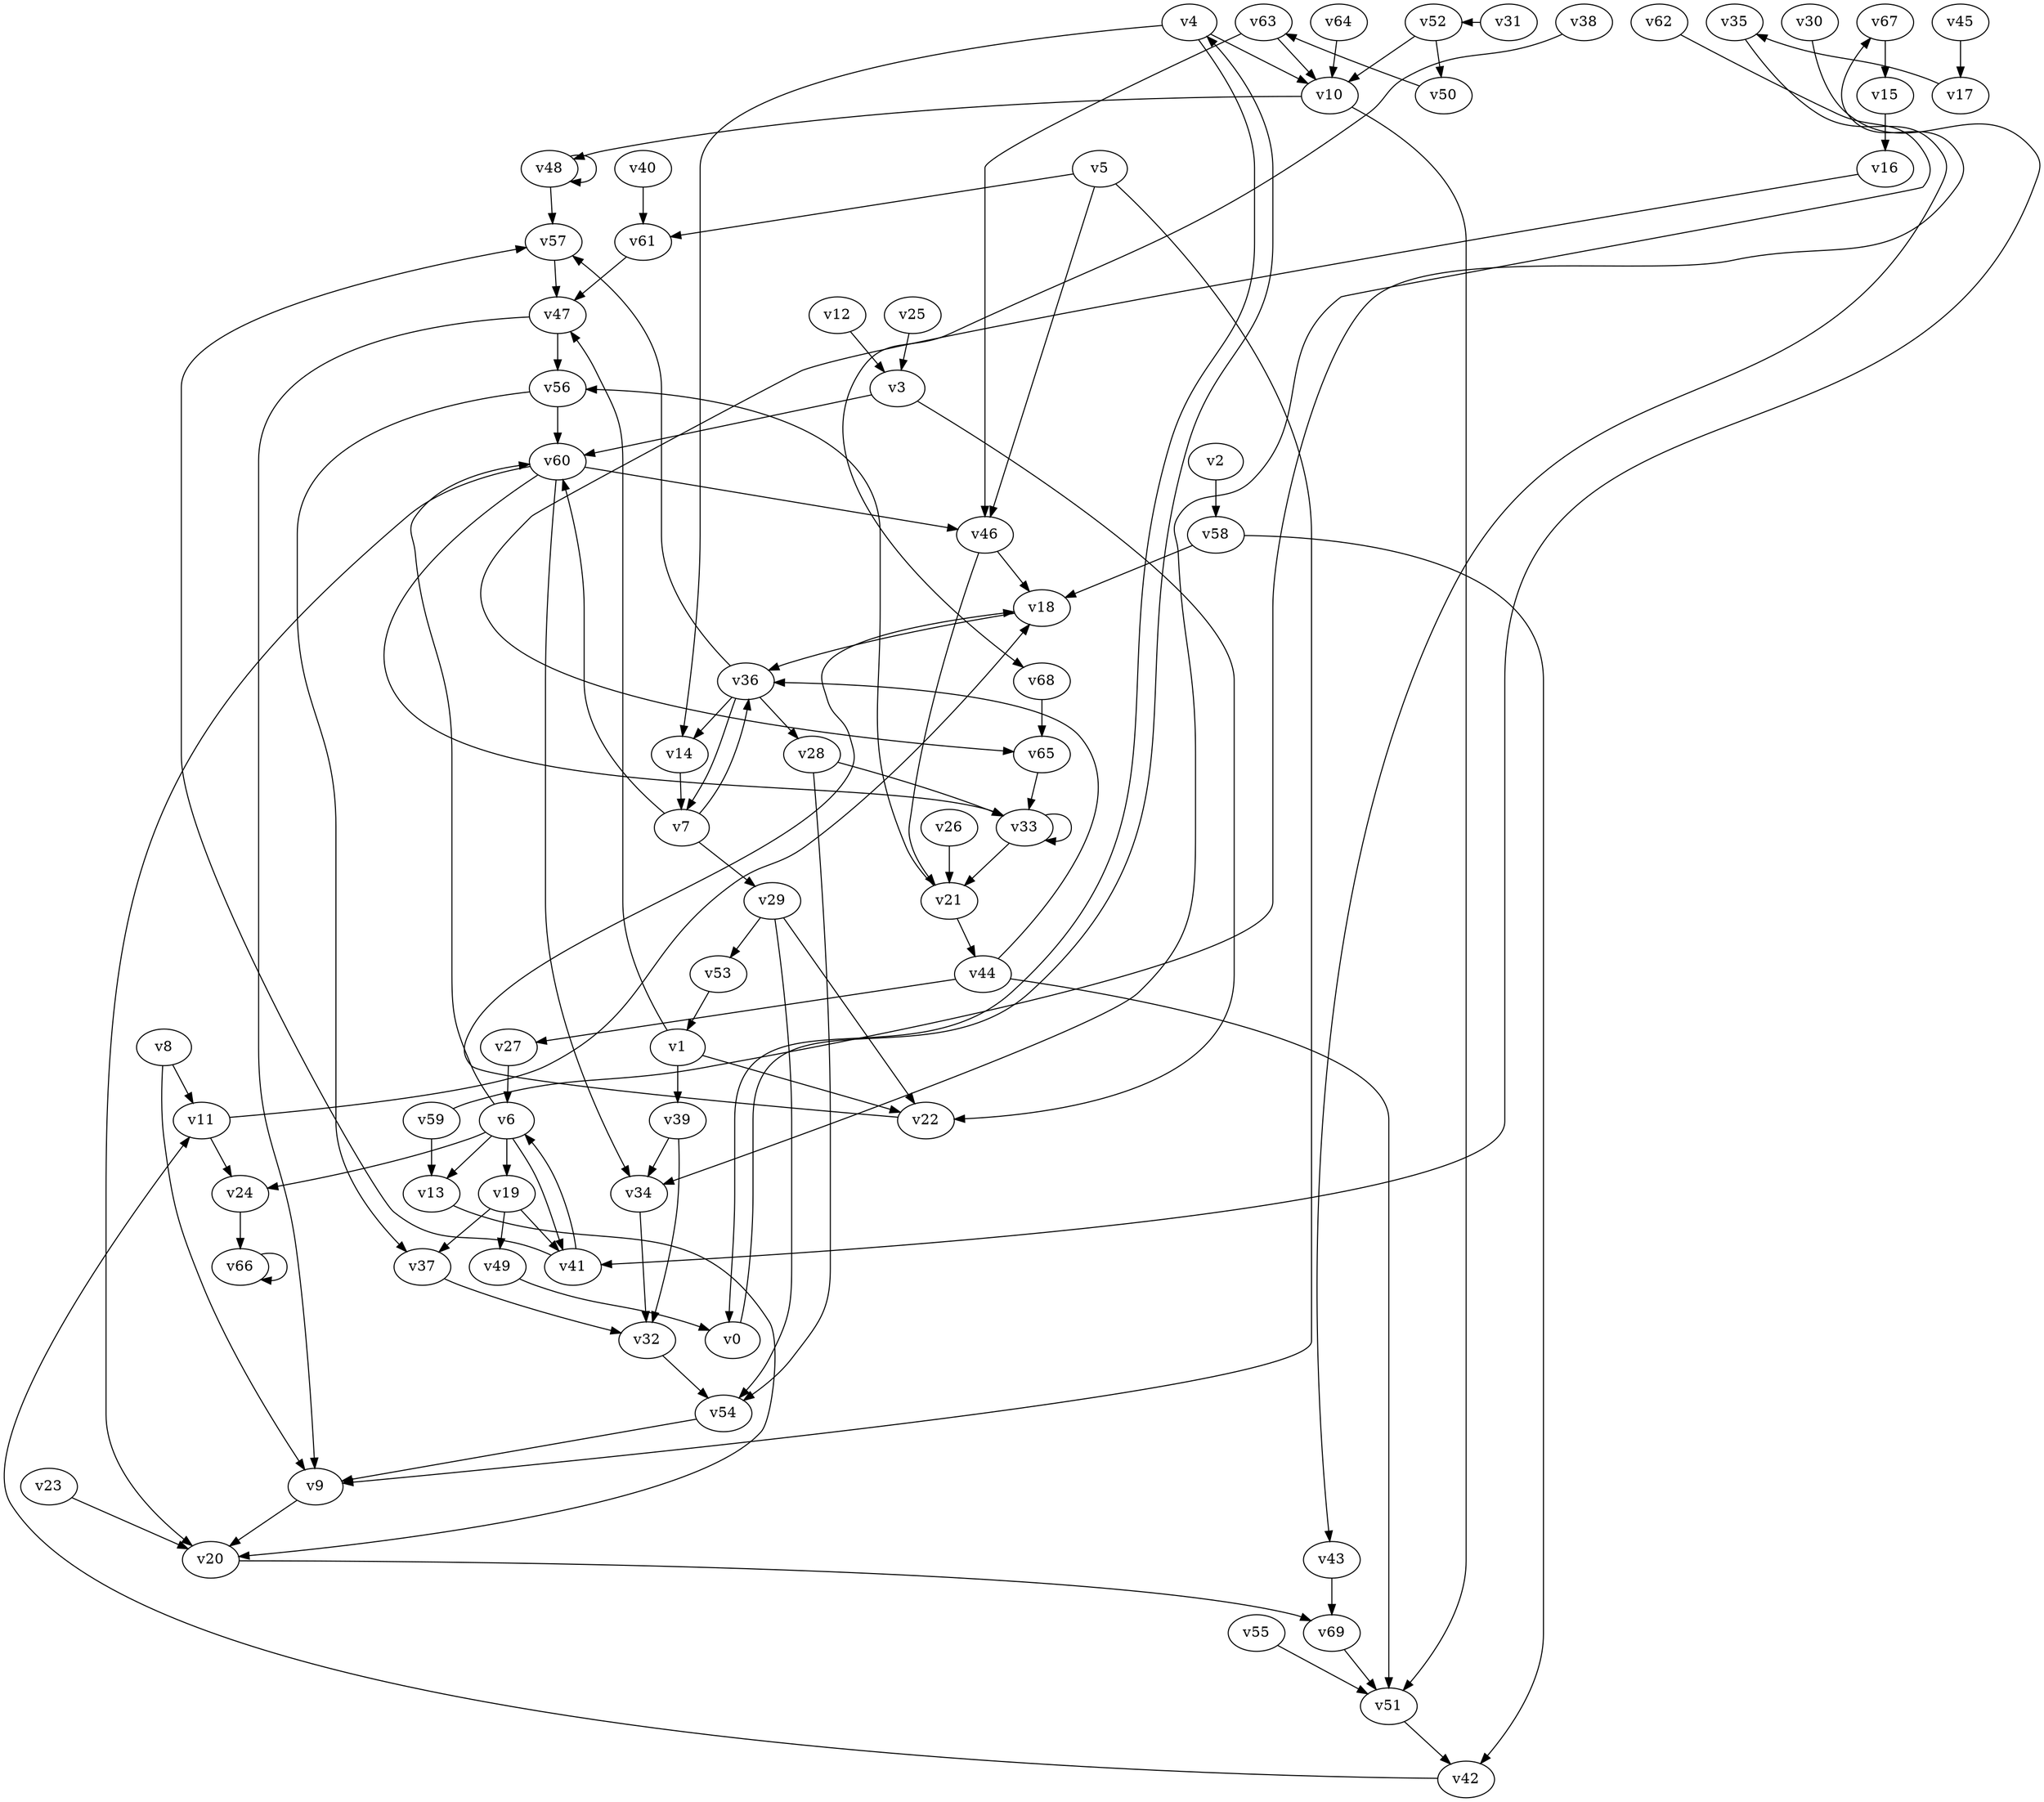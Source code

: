 // Benchmark game 93 - 70 vertices
// time_bound: 15
// targets: v3
digraph G {
    v0 [name="v0", player=1];
    v1 [name="v1", player=1];
    v2 [name="v2", player=0];
    v3 [name="v3", player=0, target=1];
    v4 [name="v4", player=0];
    v5 [name="v5", player=0];
    v6 [name="v6", player=0];
    v7 [name="v7", player=0];
    v8 [name="v8", player=1];
    v9 [name="v9", player=1];
    v10 [name="v10", player=1];
    v11 [name="v11", player=1];
    v12 [name="v12", player=1];
    v13 [name="v13", player=1];
    v14 [name="v14", player=0];
    v15 [name="v15", player=0];
    v16 [name="v16", player=1];
    v17 [name="v17", player=1];
    v18 [name="v18", player=1];
    v19 [name="v19", player=1];
    v20 [name="v20", player=1];
    v21 [name="v21", player=1];
    v22 [name="v22", player=0];
    v23 [name="v23", player=0];
    v24 [name="v24", player=1];
    v25 [name="v25", player=0];
    v26 [name="v26", player=1];
    v27 [name="v27", player=1];
    v28 [name="v28", player=0];
    v29 [name="v29", player=1];
    v30 [name="v30", player=1];
    v31 [name="v31", player=1];
    v32 [name="v32", player=1];
    v33 [name="v33", player=0];
    v34 [name="v34", player=0];
    v35 [name="v35", player=0];
    v36 [name="v36", player=1];
    v37 [name="v37", player=1];
    v38 [name="v38", player=0];
    v39 [name="v39", player=0];
    v40 [name="v40", player=1];
    v41 [name="v41", player=1];
    v42 [name="v42", player=0];
    v43 [name="v43", player=0];
    v44 [name="v44", player=0];
    v45 [name="v45", player=0];
    v46 [name="v46", player=1];
    v47 [name="v47", player=1];
    v48 [name="v48", player=0];
    v49 [name="v49", player=1];
    v50 [name="v50", player=0];
    v51 [name="v51", player=0];
    v52 [name="v52", player=0];
    v53 [name="v53", player=0];
    v54 [name="v54", player=0];
    v55 [name="v55", player=1];
    v56 [name="v56", player=1];
    v57 [name="v57", player=1];
    v58 [name="v58", player=0];
    v59 [name="v59", player=1];
    v60 [name="v60", player=0];
    v61 [name="v61", player=1];
    v62 [name="v62", player=0];
    v63 [name="v63", player=1];
    v64 [name="v64", player=1];
    v65 [name="v65", player=0];
    v66 [name="v66", player=0];
    v67 [name="v67", player=1];
    v68 [name="v68", player=0];
    v69 [name="v69", player=0];

    v0 -> v4 [constraint="t mod 3 == 1"];
    v1 -> v39;
    v2 -> v58;
    v3 -> v60;
    v4 -> v14;
    v5 -> v9;
    v6 -> v24;
    v7 -> v29;
    v8 -> v9;
    v9 -> v20;
    v10 -> v48;
    v11 -> v18 [constraint="t < 8"];
    v12 -> v3;
    v13 -> v20 [constraint="t < 5"];
    v14 -> v7;
    v15 -> v16;
    v16 -> v65 [constraint="t < 12"];
    v17 -> v35 [constraint="t >= 3"];
    v18 -> v36;
    v19 -> v41;
    v20 -> v69;
    v21 -> v56;
    v22 -> v18 [constraint="t >= 2"];
    v23 -> v20;
    v24 -> v66;
    v25 -> v3;
    v26 -> v21;
    v27 -> v6;
    v28 -> v33;
    v29 -> v53;
    v30 -> v41 [constraint="t < 12"];
    v31 -> v52 [constraint="t mod 5 == 0"];
    v32 -> v54;
    v33 -> v33;
    v34 -> v32;
    v35 -> v43 [constraint="t < 8"];
    v36 -> v57;
    v37 -> v32;
    v38 -> v68 [constraint="t < 5"];
    v39 -> v34;
    v40 -> v61;
    v41 -> v6;
    v42 -> v11 [constraint="t mod 5 == 1"];
    v43 -> v69;
    v44 -> v51;
    v45 -> v17;
    v46 -> v18;
    v47 -> v9;
    v48 -> v48 [constraint="t < 5"];
    v49 -> v0;
    v50 -> v63 [constraint="t mod 5 == 0"];
    v51 -> v42;
    v52 -> v50;
    v53 -> v1;
    v54 -> v9;
    v55 -> v51;
    v56 -> v60;
    v57 -> v47;
    v58 -> v18;
    v59 -> v67 [constraint="t >= 2"];
    v60 -> v33 [constraint="t mod 4 == 1"];
    v61 -> v47;
    v62 -> v34 [constraint="t < 5"];
    v63 -> v10;
    v64 -> v10;
    v65 -> v33;
    v66 -> v66;
    v67 -> v15;
    v68 -> v65;
    v69 -> v51;
    v46 -> v21;
    v5 -> v61;
    v59 -> v13;
    v7 -> v60;
    v36 -> v7;
    v36 -> v28;
    v28 -> v54;
    v47 -> v56;
    v48 -> v57;
    v19 -> v37;
    v52 -> v10;
    v6 -> v41;
    v8 -> v11;
    v4 -> v0;
    v6 -> v60;
    v6 -> v13;
    v63 -> v46;
    v3 -> v22;
    v1 -> v47;
    v6 -> v19;
    v44 -> v36;
    v60 -> v20;
    v29 -> v22;
    v4 -> v10;
    v1 -> v22;
    v60 -> v46;
    v60 -> v34;
    v58 -> v42;
    v29 -> v54;
    v41 -> v57;
    v39 -> v32;
    v21 -> v44;
    v19 -> v49;
    v33 -> v21;
    v7 -> v36;
    v10 -> v51;
    v36 -> v14;
    v44 -> v27;
    v56 -> v37;
    v5 -> v46;
    v11 -> v24;
}
